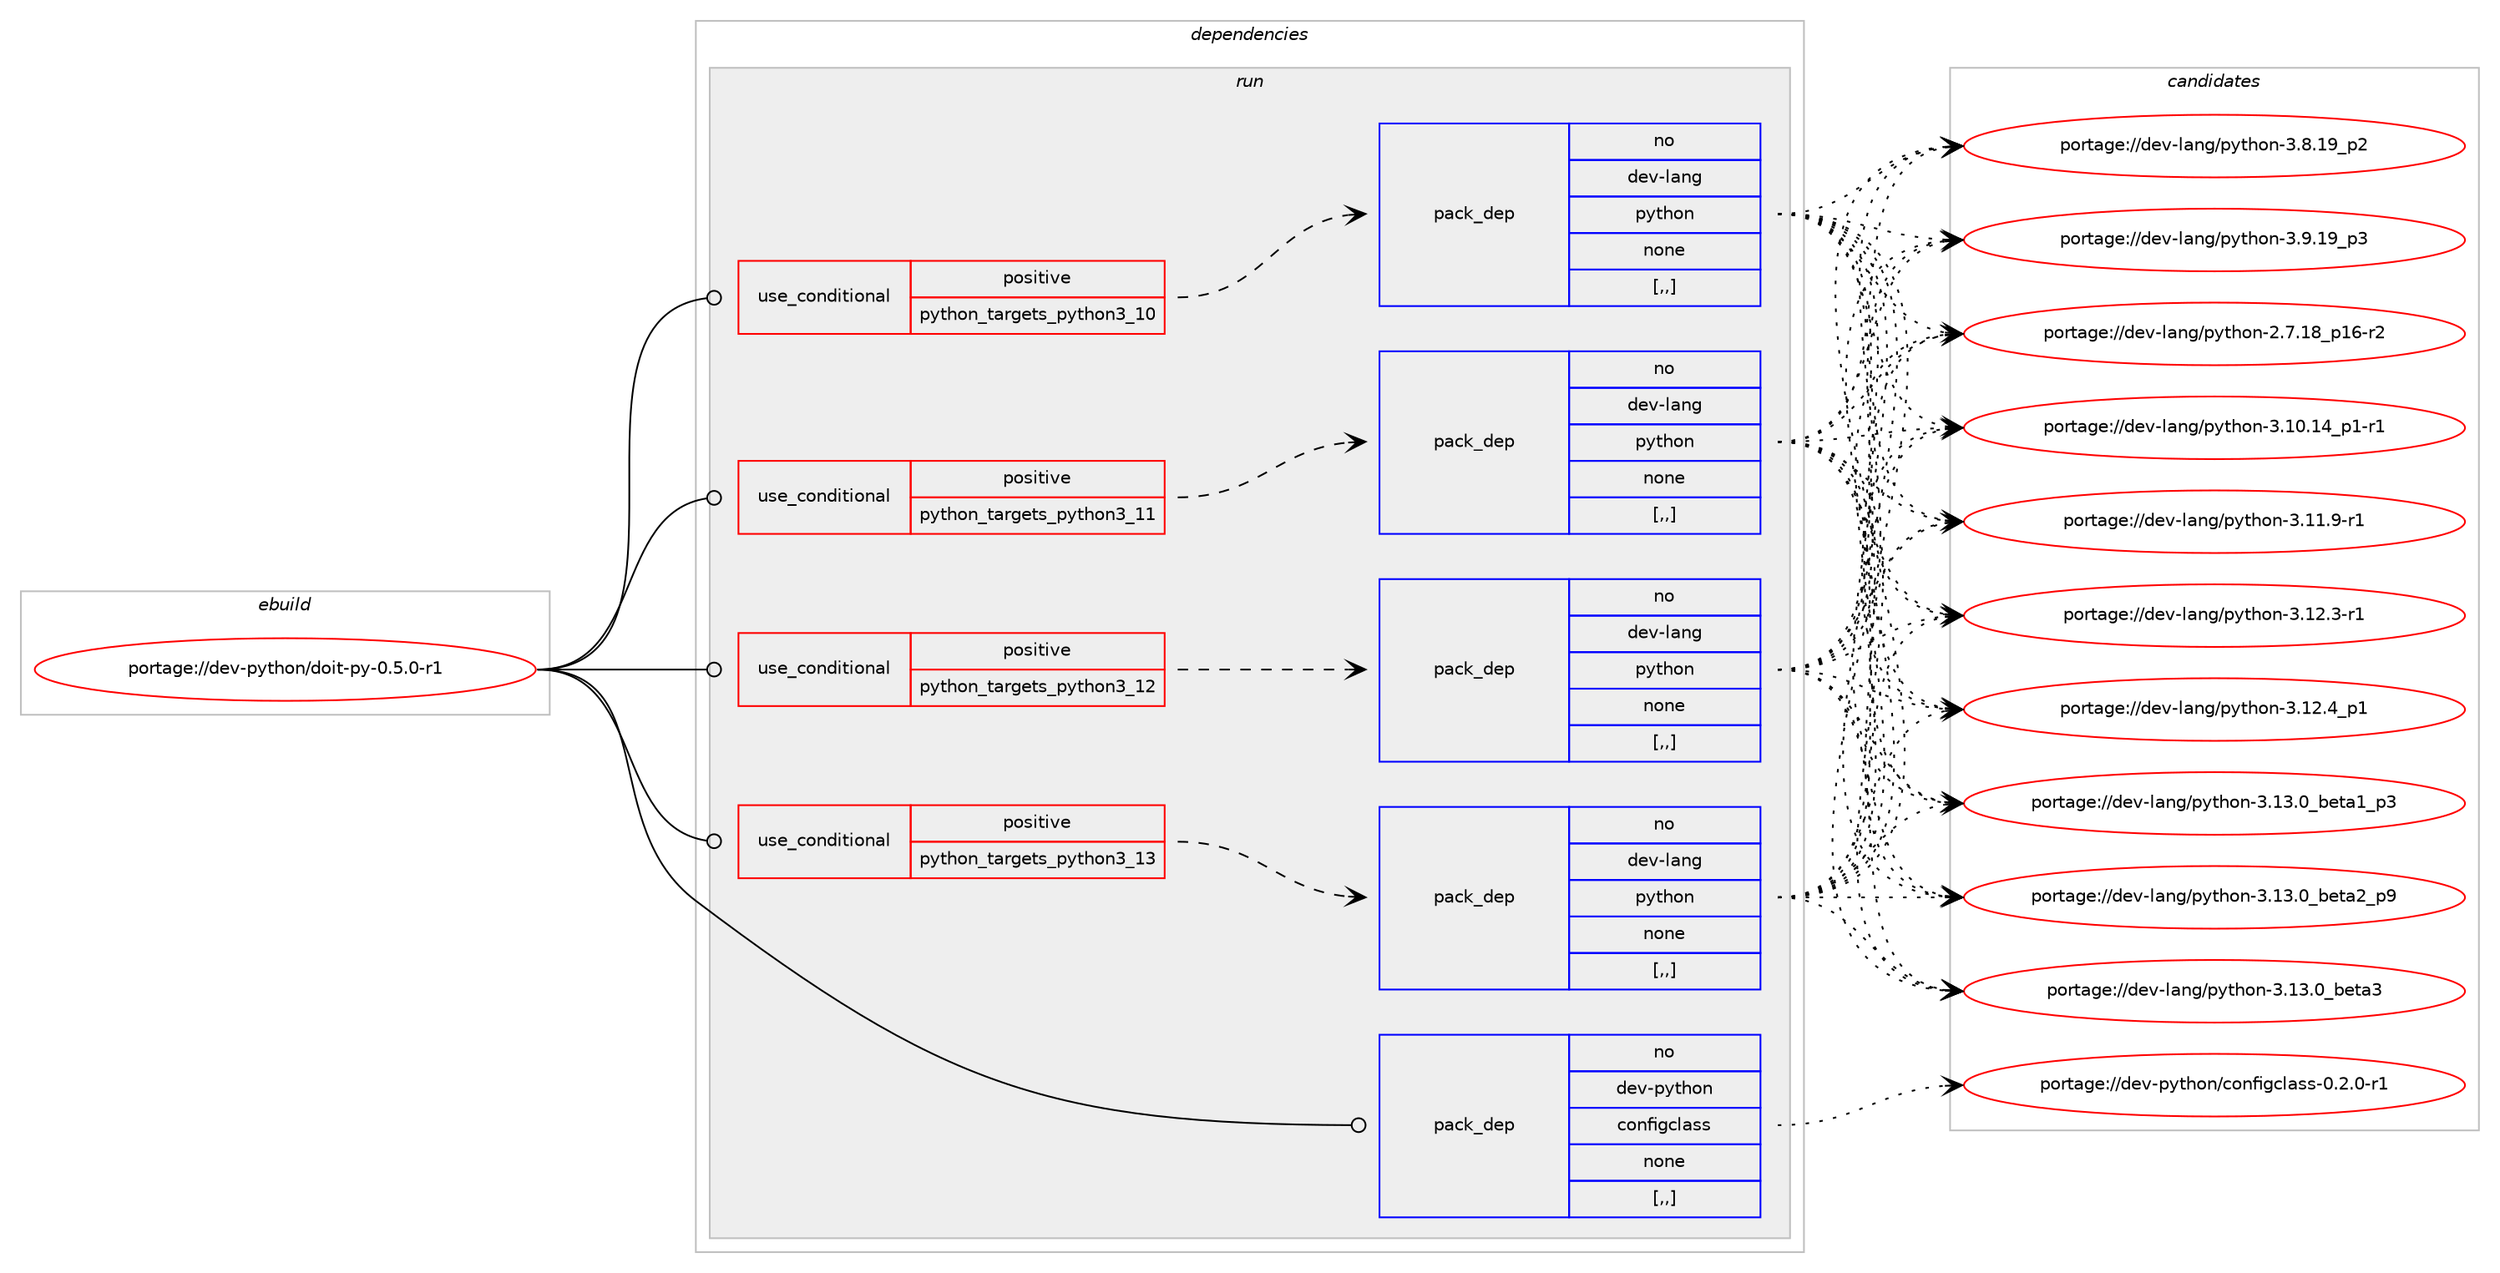 digraph prolog {

# *************
# Graph options
# *************

newrank=true;
concentrate=true;
compound=true;
graph [rankdir=LR,fontname=Helvetica,fontsize=10,ranksep=1.5];#, ranksep=2.5, nodesep=0.2];
edge  [arrowhead=vee];
node  [fontname=Helvetica,fontsize=10];

# **********
# The ebuild
# **********

subgraph cluster_leftcol {
color=gray;
rank=same;
label=<<i>ebuild</i>>;
id [label="portage://dev-python/doit-py-0.5.0-r1", color=red, width=4, href="../dev-python/doit-py-0.5.0-r1.svg"];
}

# ****************
# The dependencies
# ****************

subgraph cluster_midcol {
color=gray;
label=<<i>dependencies</i>>;
subgraph cluster_compile {
fillcolor="#eeeeee";
style=filled;
label=<<i>compile</i>>;
}
subgraph cluster_compileandrun {
fillcolor="#eeeeee";
style=filled;
label=<<i>compile and run</i>>;
}
subgraph cluster_run {
fillcolor="#eeeeee";
style=filled;
label=<<i>run</i>>;
subgraph cond31543 {
dependency142225 [label=<<TABLE BORDER="0" CELLBORDER="1" CELLSPACING="0" CELLPADDING="4"><TR><TD ROWSPAN="3" CELLPADDING="10">use_conditional</TD></TR><TR><TD>positive</TD></TR><TR><TD>python_targets_python3_10</TD></TR></TABLE>>, shape=none, color=red];
subgraph pack109468 {
dependency142226 [label=<<TABLE BORDER="0" CELLBORDER="1" CELLSPACING="0" CELLPADDING="4" WIDTH="220"><TR><TD ROWSPAN="6" CELLPADDING="30">pack_dep</TD></TR><TR><TD WIDTH="110">no</TD></TR><TR><TD>dev-lang</TD></TR><TR><TD>python</TD></TR><TR><TD>none</TD></TR><TR><TD>[,,]</TD></TR></TABLE>>, shape=none, color=blue];
}
dependency142225:e -> dependency142226:w [weight=20,style="dashed",arrowhead="vee"];
}
id:e -> dependency142225:w [weight=20,style="solid",arrowhead="odot"];
subgraph cond31544 {
dependency142227 [label=<<TABLE BORDER="0" CELLBORDER="1" CELLSPACING="0" CELLPADDING="4"><TR><TD ROWSPAN="3" CELLPADDING="10">use_conditional</TD></TR><TR><TD>positive</TD></TR><TR><TD>python_targets_python3_11</TD></TR></TABLE>>, shape=none, color=red];
subgraph pack109469 {
dependency142228 [label=<<TABLE BORDER="0" CELLBORDER="1" CELLSPACING="0" CELLPADDING="4" WIDTH="220"><TR><TD ROWSPAN="6" CELLPADDING="30">pack_dep</TD></TR><TR><TD WIDTH="110">no</TD></TR><TR><TD>dev-lang</TD></TR><TR><TD>python</TD></TR><TR><TD>none</TD></TR><TR><TD>[,,]</TD></TR></TABLE>>, shape=none, color=blue];
}
dependency142227:e -> dependency142228:w [weight=20,style="dashed",arrowhead="vee"];
}
id:e -> dependency142227:w [weight=20,style="solid",arrowhead="odot"];
subgraph cond31545 {
dependency142229 [label=<<TABLE BORDER="0" CELLBORDER="1" CELLSPACING="0" CELLPADDING="4"><TR><TD ROWSPAN="3" CELLPADDING="10">use_conditional</TD></TR><TR><TD>positive</TD></TR><TR><TD>python_targets_python3_12</TD></TR></TABLE>>, shape=none, color=red];
subgraph pack109470 {
dependency142230 [label=<<TABLE BORDER="0" CELLBORDER="1" CELLSPACING="0" CELLPADDING="4" WIDTH="220"><TR><TD ROWSPAN="6" CELLPADDING="30">pack_dep</TD></TR><TR><TD WIDTH="110">no</TD></TR><TR><TD>dev-lang</TD></TR><TR><TD>python</TD></TR><TR><TD>none</TD></TR><TR><TD>[,,]</TD></TR></TABLE>>, shape=none, color=blue];
}
dependency142229:e -> dependency142230:w [weight=20,style="dashed",arrowhead="vee"];
}
id:e -> dependency142229:w [weight=20,style="solid",arrowhead="odot"];
subgraph cond31546 {
dependency142231 [label=<<TABLE BORDER="0" CELLBORDER="1" CELLSPACING="0" CELLPADDING="4"><TR><TD ROWSPAN="3" CELLPADDING="10">use_conditional</TD></TR><TR><TD>positive</TD></TR><TR><TD>python_targets_python3_13</TD></TR></TABLE>>, shape=none, color=red];
subgraph pack109471 {
dependency142232 [label=<<TABLE BORDER="0" CELLBORDER="1" CELLSPACING="0" CELLPADDING="4" WIDTH="220"><TR><TD ROWSPAN="6" CELLPADDING="30">pack_dep</TD></TR><TR><TD WIDTH="110">no</TD></TR><TR><TD>dev-lang</TD></TR><TR><TD>python</TD></TR><TR><TD>none</TD></TR><TR><TD>[,,]</TD></TR></TABLE>>, shape=none, color=blue];
}
dependency142231:e -> dependency142232:w [weight=20,style="dashed",arrowhead="vee"];
}
id:e -> dependency142231:w [weight=20,style="solid",arrowhead="odot"];
subgraph pack109472 {
dependency142233 [label=<<TABLE BORDER="0" CELLBORDER="1" CELLSPACING="0" CELLPADDING="4" WIDTH="220"><TR><TD ROWSPAN="6" CELLPADDING="30">pack_dep</TD></TR><TR><TD WIDTH="110">no</TD></TR><TR><TD>dev-python</TD></TR><TR><TD>configclass</TD></TR><TR><TD>none</TD></TR><TR><TD>[,,]</TD></TR></TABLE>>, shape=none, color=blue];
}
id:e -> dependency142233:w [weight=20,style="solid",arrowhead="odot"];
}
}

# **************
# The candidates
# **************

subgraph cluster_choices {
rank=same;
color=gray;
label=<<i>candidates</i>>;

subgraph choice109468 {
color=black;
nodesep=1;
choice100101118451089711010347112121116104111110455046554649569511249544511450 [label="portage://dev-lang/python-2.7.18_p16-r2", color=red, width=4,href="../dev-lang/python-2.7.18_p16-r2.svg"];
choice100101118451089711010347112121116104111110455146494846495295112494511449 [label="portage://dev-lang/python-3.10.14_p1-r1", color=red, width=4,href="../dev-lang/python-3.10.14_p1-r1.svg"];
choice100101118451089711010347112121116104111110455146494946574511449 [label="portage://dev-lang/python-3.11.9-r1", color=red, width=4,href="../dev-lang/python-3.11.9-r1.svg"];
choice100101118451089711010347112121116104111110455146495046514511449 [label="portage://dev-lang/python-3.12.3-r1", color=red, width=4,href="../dev-lang/python-3.12.3-r1.svg"];
choice100101118451089711010347112121116104111110455146495046529511249 [label="portage://dev-lang/python-3.12.4_p1", color=red, width=4,href="../dev-lang/python-3.12.4_p1.svg"];
choice10010111845108971101034711212111610411111045514649514648959810111697499511251 [label="portage://dev-lang/python-3.13.0_beta1_p3", color=red, width=4,href="../dev-lang/python-3.13.0_beta1_p3.svg"];
choice10010111845108971101034711212111610411111045514649514648959810111697509511257 [label="portage://dev-lang/python-3.13.0_beta2_p9", color=red, width=4,href="../dev-lang/python-3.13.0_beta2_p9.svg"];
choice1001011184510897110103471121211161041111104551464951464895981011169751 [label="portage://dev-lang/python-3.13.0_beta3", color=red, width=4,href="../dev-lang/python-3.13.0_beta3.svg"];
choice100101118451089711010347112121116104111110455146564649579511250 [label="portage://dev-lang/python-3.8.19_p2", color=red, width=4,href="../dev-lang/python-3.8.19_p2.svg"];
choice100101118451089711010347112121116104111110455146574649579511251 [label="portage://dev-lang/python-3.9.19_p3", color=red, width=4,href="../dev-lang/python-3.9.19_p3.svg"];
dependency142226:e -> choice100101118451089711010347112121116104111110455046554649569511249544511450:w [style=dotted,weight="100"];
dependency142226:e -> choice100101118451089711010347112121116104111110455146494846495295112494511449:w [style=dotted,weight="100"];
dependency142226:e -> choice100101118451089711010347112121116104111110455146494946574511449:w [style=dotted,weight="100"];
dependency142226:e -> choice100101118451089711010347112121116104111110455146495046514511449:w [style=dotted,weight="100"];
dependency142226:e -> choice100101118451089711010347112121116104111110455146495046529511249:w [style=dotted,weight="100"];
dependency142226:e -> choice10010111845108971101034711212111610411111045514649514648959810111697499511251:w [style=dotted,weight="100"];
dependency142226:e -> choice10010111845108971101034711212111610411111045514649514648959810111697509511257:w [style=dotted,weight="100"];
dependency142226:e -> choice1001011184510897110103471121211161041111104551464951464895981011169751:w [style=dotted,weight="100"];
dependency142226:e -> choice100101118451089711010347112121116104111110455146564649579511250:w [style=dotted,weight="100"];
dependency142226:e -> choice100101118451089711010347112121116104111110455146574649579511251:w [style=dotted,weight="100"];
}
subgraph choice109469 {
color=black;
nodesep=1;
choice100101118451089711010347112121116104111110455046554649569511249544511450 [label="portage://dev-lang/python-2.7.18_p16-r2", color=red, width=4,href="../dev-lang/python-2.7.18_p16-r2.svg"];
choice100101118451089711010347112121116104111110455146494846495295112494511449 [label="portage://dev-lang/python-3.10.14_p1-r1", color=red, width=4,href="../dev-lang/python-3.10.14_p1-r1.svg"];
choice100101118451089711010347112121116104111110455146494946574511449 [label="portage://dev-lang/python-3.11.9-r1", color=red, width=4,href="../dev-lang/python-3.11.9-r1.svg"];
choice100101118451089711010347112121116104111110455146495046514511449 [label="portage://dev-lang/python-3.12.3-r1", color=red, width=4,href="../dev-lang/python-3.12.3-r1.svg"];
choice100101118451089711010347112121116104111110455146495046529511249 [label="portage://dev-lang/python-3.12.4_p1", color=red, width=4,href="../dev-lang/python-3.12.4_p1.svg"];
choice10010111845108971101034711212111610411111045514649514648959810111697499511251 [label="portage://dev-lang/python-3.13.0_beta1_p3", color=red, width=4,href="../dev-lang/python-3.13.0_beta1_p3.svg"];
choice10010111845108971101034711212111610411111045514649514648959810111697509511257 [label="portage://dev-lang/python-3.13.0_beta2_p9", color=red, width=4,href="../dev-lang/python-3.13.0_beta2_p9.svg"];
choice1001011184510897110103471121211161041111104551464951464895981011169751 [label="portage://dev-lang/python-3.13.0_beta3", color=red, width=4,href="../dev-lang/python-3.13.0_beta3.svg"];
choice100101118451089711010347112121116104111110455146564649579511250 [label="portage://dev-lang/python-3.8.19_p2", color=red, width=4,href="../dev-lang/python-3.8.19_p2.svg"];
choice100101118451089711010347112121116104111110455146574649579511251 [label="portage://dev-lang/python-3.9.19_p3", color=red, width=4,href="../dev-lang/python-3.9.19_p3.svg"];
dependency142228:e -> choice100101118451089711010347112121116104111110455046554649569511249544511450:w [style=dotted,weight="100"];
dependency142228:e -> choice100101118451089711010347112121116104111110455146494846495295112494511449:w [style=dotted,weight="100"];
dependency142228:e -> choice100101118451089711010347112121116104111110455146494946574511449:w [style=dotted,weight="100"];
dependency142228:e -> choice100101118451089711010347112121116104111110455146495046514511449:w [style=dotted,weight="100"];
dependency142228:e -> choice100101118451089711010347112121116104111110455146495046529511249:w [style=dotted,weight="100"];
dependency142228:e -> choice10010111845108971101034711212111610411111045514649514648959810111697499511251:w [style=dotted,weight="100"];
dependency142228:e -> choice10010111845108971101034711212111610411111045514649514648959810111697509511257:w [style=dotted,weight="100"];
dependency142228:e -> choice1001011184510897110103471121211161041111104551464951464895981011169751:w [style=dotted,weight="100"];
dependency142228:e -> choice100101118451089711010347112121116104111110455146564649579511250:w [style=dotted,weight="100"];
dependency142228:e -> choice100101118451089711010347112121116104111110455146574649579511251:w [style=dotted,weight="100"];
}
subgraph choice109470 {
color=black;
nodesep=1;
choice100101118451089711010347112121116104111110455046554649569511249544511450 [label="portage://dev-lang/python-2.7.18_p16-r2", color=red, width=4,href="../dev-lang/python-2.7.18_p16-r2.svg"];
choice100101118451089711010347112121116104111110455146494846495295112494511449 [label="portage://dev-lang/python-3.10.14_p1-r1", color=red, width=4,href="../dev-lang/python-3.10.14_p1-r1.svg"];
choice100101118451089711010347112121116104111110455146494946574511449 [label="portage://dev-lang/python-3.11.9-r1", color=red, width=4,href="../dev-lang/python-3.11.9-r1.svg"];
choice100101118451089711010347112121116104111110455146495046514511449 [label="portage://dev-lang/python-3.12.3-r1", color=red, width=4,href="../dev-lang/python-3.12.3-r1.svg"];
choice100101118451089711010347112121116104111110455146495046529511249 [label="portage://dev-lang/python-3.12.4_p1", color=red, width=4,href="../dev-lang/python-3.12.4_p1.svg"];
choice10010111845108971101034711212111610411111045514649514648959810111697499511251 [label="portage://dev-lang/python-3.13.0_beta1_p3", color=red, width=4,href="../dev-lang/python-3.13.0_beta1_p3.svg"];
choice10010111845108971101034711212111610411111045514649514648959810111697509511257 [label="portage://dev-lang/python-3.13.0_beta2_p9", color=red, width=4,href="../dev-lang/python-3.13.0_beta2_p9.svg"];
choice1001011184510897110103471121211161041111104551464951464895981011169751 [label="portage://dev-lang/python-3.13.0_beta3", color=red, width=4,href="../dev-lang/python-3.13.0_beta3.svg"];
choice100101118451089711010347112121116104111110455146564649579511250 [label="portage://dev-lang/python-3.8.19_p2", color=red, width=4,href="../dev-lang/python-3.8.19_p2.svg"];
choice100101118451089711010347112121116104111110455146574649579511251 [label="portage://dev-lang/python-3.9.19_p3", color=red, width=4,href="../dev-lang/python-3.9.19_p3.svg"];
dependency142230:e -> choice100101118451089711010347112121116104111110455046554649569511249544511450:w [style=dotted,weight="100"];
dependency142230:e -> choice100101118451089711010347112121116104111110455146494846495295112494511449:w [style=dotted,weight="100"];
dependency142230:e -> choice100101118451089711010347112121116104111110455146494946574511449:w [style=dotted,weight="100"];
dependency142230:e -> choice100101118451089711010347112121116104111110455146495046514511449:w [style=dotted,weight="100"];
dependency142230:e -> choice100101118451089711010347112121116104111110455146495046529511249:w [style=dotted,weight="100"];
dependency142230:e -> choice10010111845108971101034711212111610411111045514649514648959810111697499511251:w [style=dotted,weight="100"];
dependency142230:e -> choice10010111845108971101034711212111610411111045514649514648959810111697509511257:w [style=dotted,weight="100"];
dependency142230:e -> choice1001011184510897110103471121211161041111104551464951464895981011169751:w [style=dotted,weight="100"];
dependency142230:e -> choice100101118451089711010347112121116104111110455146564649579511250:w [style=dotted,weight="100"];
dependency142230:e -> choice100101118451089711010347112121116104111110455146574649579511251:w [style=dotted,weight="100"];
}
subgraph choice109471 {
color=black;
nodesep=1;
choice100101118451089711010347112121116104111110455046554649569511249544511450 [label="portage://dev-lang/python-2.7.18_p16-r2", color=red, width=4,href="../dev-lang/python-2.7.18_p16-r2.svg"];
choice100101118451089711010347112121116104111110455146494846495295112494511449 [label="portage://dev-lang/python-3.10.14_p1-r1", color=red, width=4,href="../dev-lang/python-3.10.14_p1-r1.svg"];
choice100101118451089711010347112121116104111110455146494946574511449 [label="portage://dev-lang/python-3.11.9-r1", color=red, width=4,href="../dev-lang/python-3.11.9-r1.svg"];
choice100101118451089711010347112121116104111110455146495046514511449 [label="portage://dev-lang/python-3.12.3-r1", color=red, width=4,href="../dev-lang/python-3.12.3-r1.svg"];
choice100101118451089711010347112121116104111110455146495046529511249 [label="portage://dev-lang/python-3.12.4_p1", color=red, width=4,href="../dev-lang/python-3.12.4_p1.svg"];
choice10010111845108971101034711212111610411111045514649514648959810111697499511251 [label="portage://dev-lang/python-3.13.0_beta1_p3", color=red, width=4,href="../dev-lang/python-3.13.0_beta1_p3.svg"];
choice10010111845108971101034711212111610411111045514649514648959810111697509511257 [label="portage://dev-lang/python-3.13.0_beta2_p9", color=red, width=4,href="../dev-lang/python-3.13.0_beta2_p9.svg"];
choice1001011184510897110103471121211161041111104551464951464895981011169751 [label="portage://dev-lang/python-3.13.0_beta3", color=red, width=4,href="../dev-lang/python-3.13.0_beta3.svg"];
choice100101118451089711010347112121116104111110455146564649579511250 [label="portage://dev-lang/python-3.8.19_p2", color=red, width=4,href="../dev-lang/python-3.8.19_p2.svg"];
choice100101118451089711010347112121116104111110455146574649579511251 [label="portage://dev-lang/python-3.9.19_p3", color=red, width=4,href="../dev-lang/python-3.9.19_p3.svg"];
dependency142232:e -> choice100101118451089711010347112121116104111110455046554649569511249544511450:w [style=dotted,weight="100"];
dependency142232:e -> choice100101118451089711010347112121116104111110455146494846495295112494511449:w [style=dotted,weight="100"];
dependency142232:e -> choice100101118451089711010347112121116104111110455146494946574511449:w [style=dotted,weight="100"];
dependency142232:e -> choice100101118451089711010347112121116104111110455146495046514511449:w [style=dotted,weight="100"];
dependency142232:e -> choice100101118451089711010347112121116104111110455146495046529511249:w [style=dotted,weight="100"];
dependency142232:e -> choice10010111845108971101034711212111610411111045514649514648959810111697499511251:w [style=dotted,weight="100"];
dependency142232:e -> choice10010111845108971101034711212111610411111045514649514648959810111697509511257:w [style=dotted,weight="100"];
dependency142232:e -> choice1001011184510897110103471121211161041111104551464951464895981011169751:w [style=dotted,weight="100"];
dependency142232:e -> choice100101118451089711010347112121116104111110455146564649579511250:w [style=dotted,weight="100"];
dependency142232:e -> choice100101118451089711010347112121116104111110455146574649579511251:w [style=dotted,weight="100"];
}
subgraph choice109472 {
color=black;
nodesep=1;
choice10010111845112121116104111110479911111010210510399108971151154548465046484511449 [label="portage://dev-python/configclass-0.2.0-r1", color=red, width=4,href="../dev-python/configclass-0.2.0-r1.svg"];
dependency142233:e -> choice10010111845112121116104111110479911111010210510399108971151154548465046484511449:w [style=dotted,weight="100"];
}
}

}
